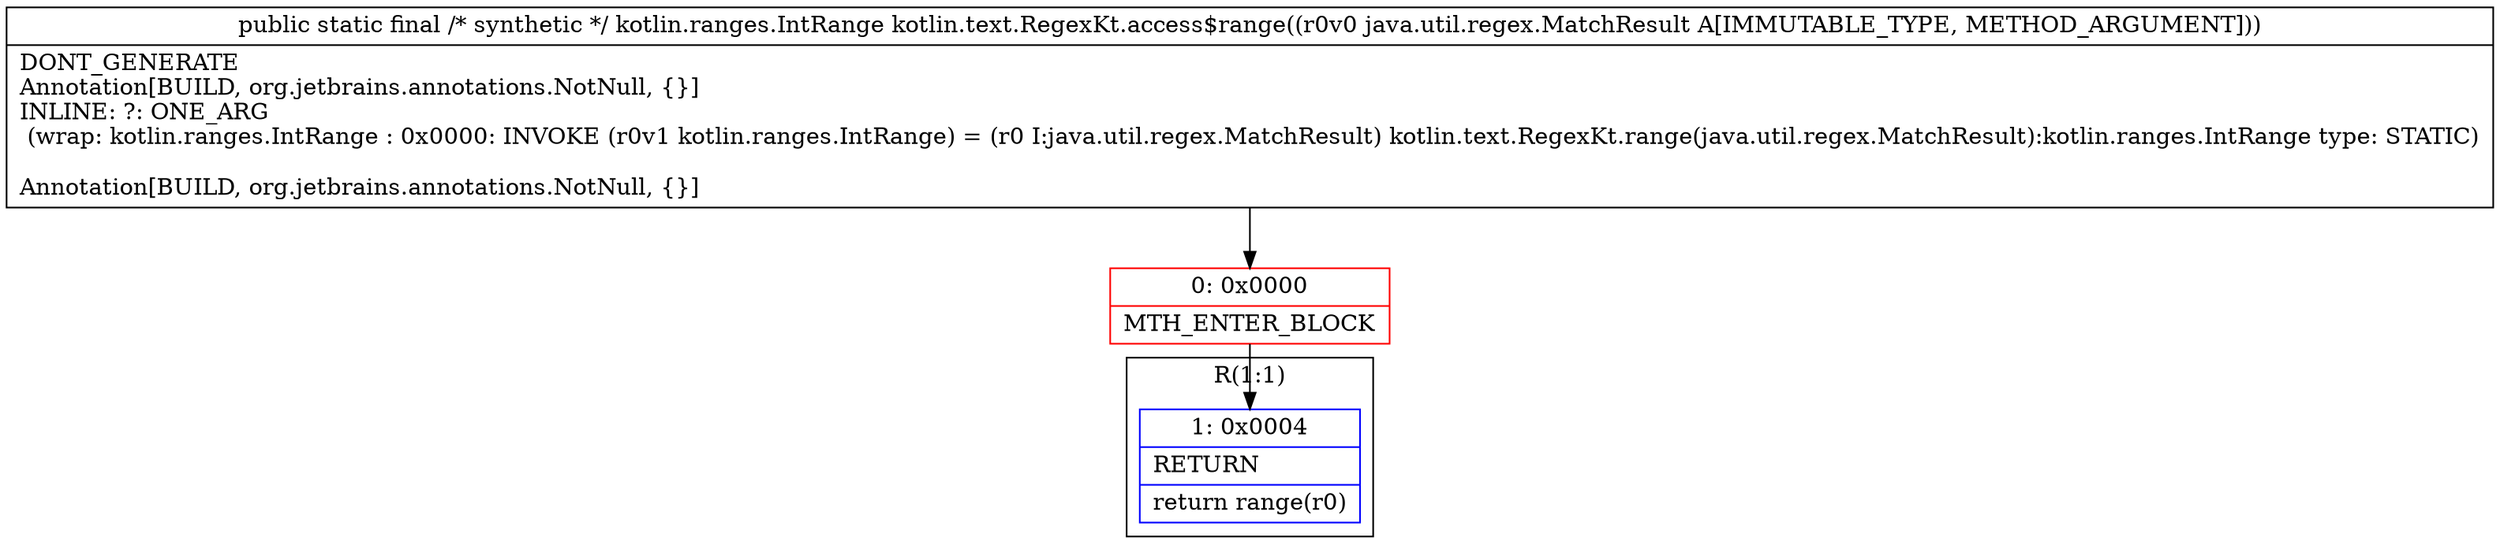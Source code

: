 digraph "CFG forkotlin.text.RegexKt.access$range(Ljava\/util\/regex\/MatchResult;)Lkotlin\/ranges\/IntRange;" {
subgraph cluster_Region_613276404 {
label = "R(1:1)";
node [shape=record,color=blue];
Node_1 [shape=record,label="{1\:\ 0x0004|RETURN\l|return range(r0)\l}"];
}
Node_0 [shape=record,color=red,label="{0\:\ 0x0000|MTH_ENTER_BLOCK\l}"];
MethodNode[shape=record,label="{public static final \/* synthetic *\/ kotlin.ranges.IntRange kotlin.text.RegexKt.access$range((r0v0 java.util.regex.MatchResult A[IMMUTABLE_TYPE, METHOD_ARGUMENT]))  | DONT_GENERATE\lAnnotation[BUILD, org.jetbrains.annotations.NotNull, \{\}]\lINLINE: ?: ONE_ARG  \l  (wrap: kotlin.ranges.IntRange : 0x0000: INVOKE  (r0v1 kotlin.ranges.IntRange) = (r0 I:java.util.regex.MatchResult) kotlin.text.RegexKt.range(java.util.regex.MatchResult):kotlin.ranges.IntRange type: STATIC)\l\lAnnotation[BUILD, org.jetbrains.annotations.NotNull, \{\}]\l}"];
MethodNode -> Node_0;
Node_0 -> Node_1;
}

